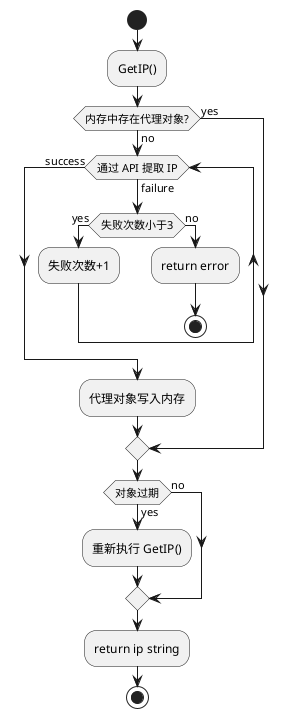 @startuml "activity"

start

:GetIP();
if (内存中存在代理对象?) then (yes)
else (no)
  while (通过 API 提取 IP) is (failure)
    if (失败次数小于3) then (yes)
      :失败次数+1;
    else (no)
      :return error;
      stop
    endif
  endwhile (success)
  :代理对象写入内存;
endif

if (对象过期) then (yes)
  :重新执行 GetIP();
else (no)
endif

:return ip string;
stop

@enduml
